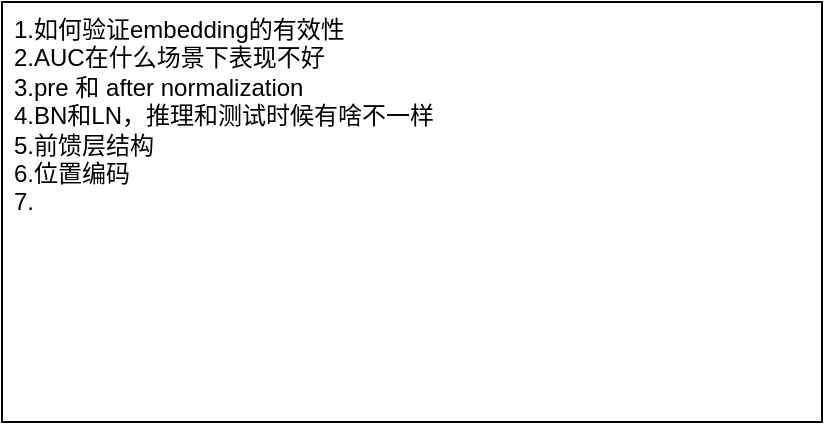 <mxfile version="24.7.10">
  <diagram name="第 1 页" id="p7bdQWLHZcDDAwyAclO7">
    <mxGraphModel dx="660" dy="360" grid="1" gridSize="10" guides="1" tooltips="1" connect="1" arrows="1" fold="1" page="0" pageScale="1" pageWidth="827" pageHeight="1169" math="0" shadow="0">
      <root>
        <mxCell id="0" />
        <mxCell id="1" parent="0" />
        <mxCell id="JpPuyHW-M_ndnzIqGpJT-1" value="1.如何验证embedding的有效性&lt;div&gt;2.AUC在什么场景下表现不好&lt;/div&gt;&lt;div&gt;3.pre 和 after normalization&lt;/div&gt;&lt;div&gt;4.BN和LN，推理和测试时候有啥不一样&lt;/div&gt;&lt;div&gt;5.前馈层结构&lt;/div&gt;&lt;div&gt;6.位置编码&lt;/div&gt;&lt;div&gt;7.&lt;/div&gt;" style="rounded=0;whiteSpace=wrap;html=1;align=left;verticalAlign=top;spacingLeft=4;" vertex="1" parent="1">
          <mxGeometry x="60" y="190" width="410" height="210" as="geometry" />
        </mxCell>
      </root>
    </mxGraphModel>
  </diagram>
</mxfile>
